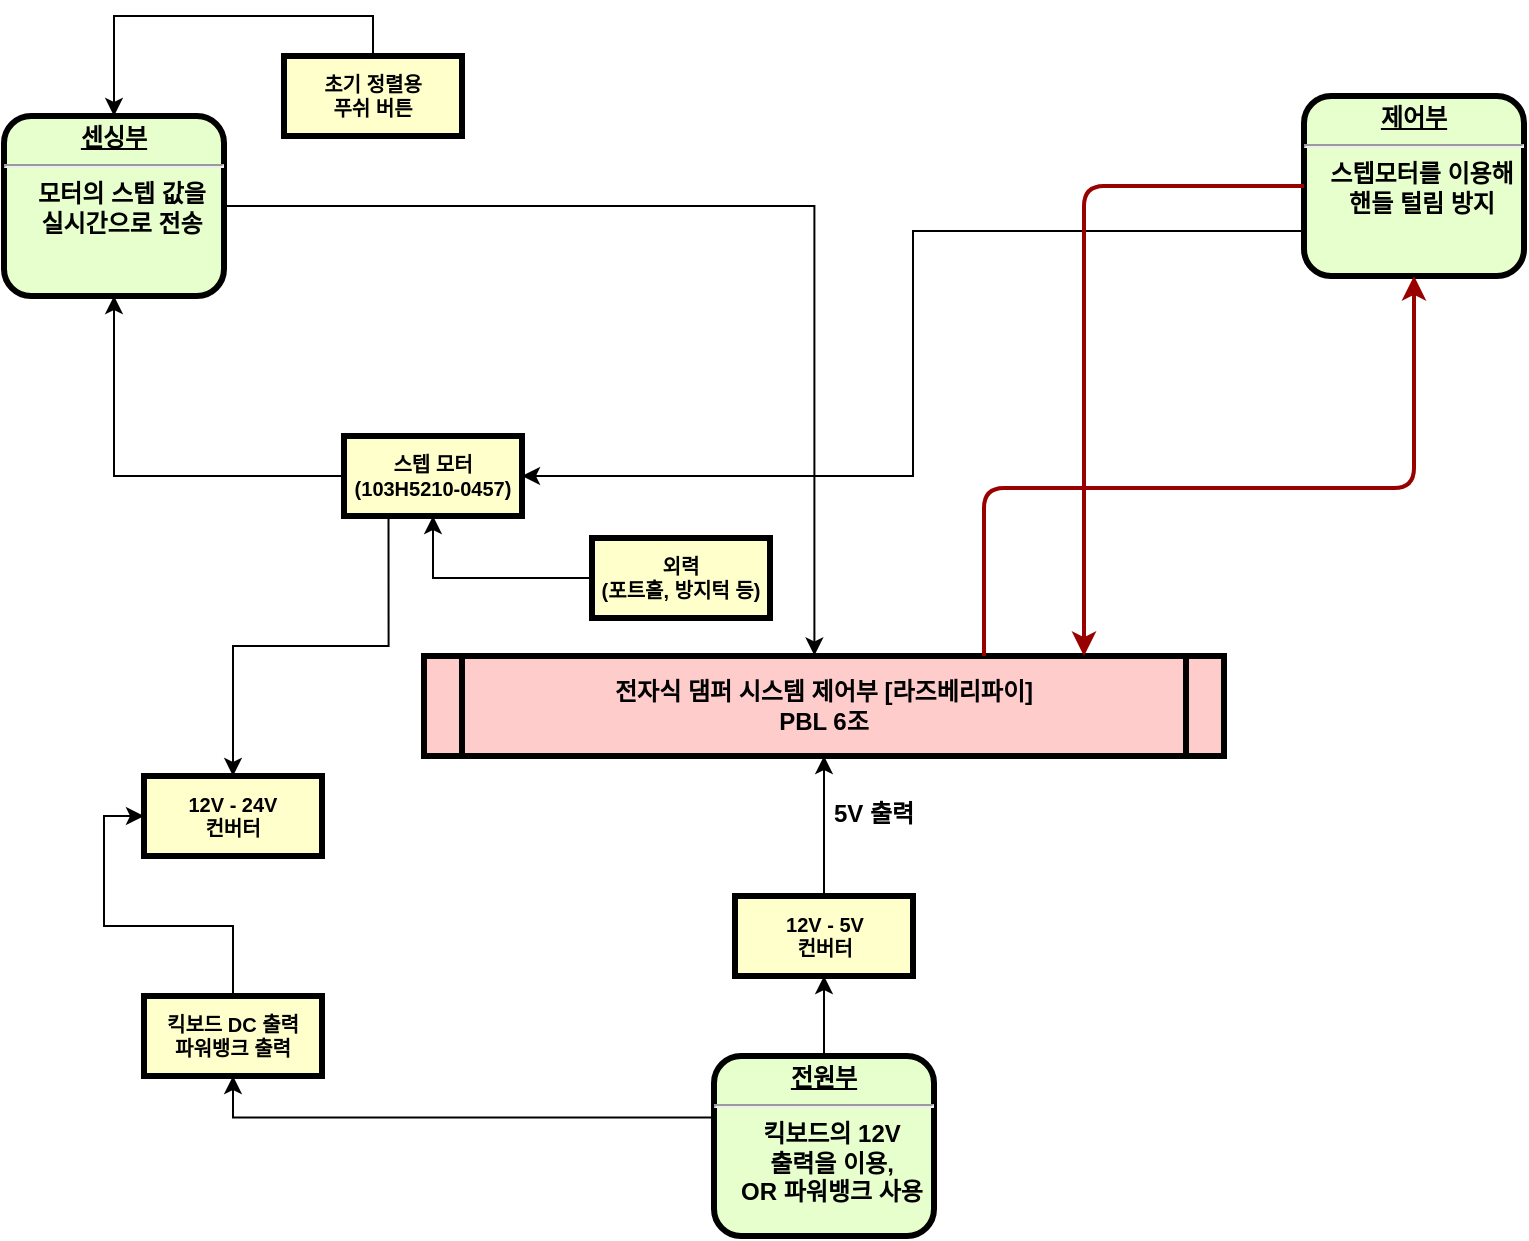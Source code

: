<mxfile version="15.7.0" type="github">
  <diagram name="Page-1" id="c7558073-3199-34d8-9f00-42111426c3f3">
    <mxGraphModel dx="981" dy="553" grid="1" gridSize="10" guides="1" tooltips="1" connect="1" arrows="1" fold="1" page="1" pageScale="1" pageWidth="826" pageHeight="1169" background="none" math="0" shadow="0">
      <root>
        <mxCell id="0" />
        <mxCell id="1" parent="0" />
        <mxCell id="5" value="전자식 댐퍼 시스템 제어부 [라즈베리파이]&#xa;PBL 6조" style="shape=process;whiteSpace=wrap;align=center;verticalAlign=middle;size=0.048;fontStyle=1;strokeWidth=3;fillColor=#FFCCCC" parent="1" vertex="1">
          <mxGeometry x="240.0" y="370" width="400" height="50" as="geometry" />
        </mxCell>
        <mxCell id="0BRsgU6Nk2iyZQjAAnr7-108" style="edgeStyle=orthogonalEdgeStyle;rounded=0;orthogonalLoop=1;jettySize=auto;html=1;entryX=0.488;entryY=-0.005;entryDx=0;entryDy=0;entryPerimeter=0;fontSize=9;" edge="1" parent="1" source="6" target="5">
          <mxGeometry relative="1" as="geometry" />
        </mxCell>
        <mxCell id="6" value="&lt;p style=&quot;margin: 4px 0px 0px ; text-decoration: underline ; text-align: center&quot;&gt;&lt;strong&gt;센싱부&lt;br&gt;&lt;/strong&gt;&lt;/p&gt;&lt;hr&gt;&lt;p style=&quot;margin: 0px 0px 0px 8px&quot;&gt;모터의 스텝 값을&lt;/p&gt;&lt;p style=&quot;margin: 0px 0px 0px 8px&quot;&gt;실시간으로 전송&lt;/p&gt;" style="verticalAlign=middle;align=center;overflow=fill;fontSize=12;fontFamily=Helvetica;html=1;rounded=1;fontStyle=1;strokeWidth=3;fillColor=#E6FFCC" parent="1" vertex="1">
          <mxGeometry x="30" y="100" width="110" height="90" as="geometry" />
        </mxCell>
        <mxCell id="0BRsgU6Nk2iyZQjAAnr7-119" style="edgeStyle=orthogonalEdgeStyle;rounded=0;orthogonalLoop=1;jettySize=auto;html=1;exitX=0;exitY=0.75;exitDx=0;exitDy=0;entryX=1;entryY=0.5;entryDx=0;entryDy=0;fontSize=9;" edge="1" parent="1" source="8" target="0BRsgU6Nk2iyZQjAAnr7-97">
          <mxGeometry relative="1" as="geometry" />
        </mxCell>
        <mxCell id="8" value="&lt;p style=&quot;margin: 0px ; margin-top: 4px ; text-align: center ; text-decoration: underline&quot;&gt;&lt;strong&gt;제어부&lt;/strong&gt;&lt;/p&gt;&lt;hr&gt;&lt;p style=&quot;margin: 0px ; margin-left: 8px&quot;&gt;스텝모터를 이용해&lt;/p&gt;&lt;p style=&quot;margin: 0px ; margin-left: 8px&quot;&gt;핸들 털림 방지&lt;/p&gt;" style="verticalAlign=middle;align=center;overflow=fill;fontSize=12;fontFamily=Helvetica;html=1;rounded=1;fontStyle=1;strokeWidth=3;fillColor=#E6FFCC" parent="1" vertex="1">
          <mxGeometry x="680" y="90" width="110" height="90" as="geometry" />
        </mxCell>
        <mxCell id="62" value="5V 출력" style="text;spacingTop=-5;align=center;fontStyle=1" parent="1" vertex="1">
          <mxGeometry x="450.0" y="440" width="30" height="20" as="geometry" />
        </mxCell>
        <mxCell id="68" value="" style="edgeStyle=elbowEdgeStyle;elbow=horizontal;strokeColor=#990000;strokeWidth=2" parent="1" source="8" target="5" edge="1">
          <mxGeometry width="100" height="100" relative="1" as="geometry">
            <mxPoint x="570" y="380" as="sourcePoint" />
            <mxPoint x="510" y="250" as="targetPoint" />
            <Array as="points">
              <mxPoint x="570" y="360" />
            </Array>
          </mxGeometry>
        </mxCell>
        <mxCell id="69" value="" style="edgeStyle=segmentEdgeStyle;strokeColor=#990000;strokeWidth=2" parent="1" source="5" target="8" edge="1">
          <mxGeometry width="100" height="100" relative="1" as="geometry">
            <mxPoint x="340" y="360" as="sourcePoint" />
            <mxPoint x="440" y="260" as="targetPoint" />
            <Array as="points">
              <mxPoint x="520" y="286" />
            </Array>
          </mxGeometry>
        </mxCell>
        <mxCell id="0BRsgU6Nk2iyZQjAAnr7-117" style="edgeStyle=orthogonalEdgeStyle;rounded=0;orthogonalLoop=1;jettySize=auto;html=1;entryX=0.5;entryY=1;entryDx=0;entryDy=0;fontSize=9;" edge="1" parent="1" source="0BRsgU6Nk2iyZQjAAnr7-97" target="6">
          <mxGeometry relative="1" as="geometry" />
        </mxCell>
        <mxCell id="0BRsgU6Nk2iyZQjAAnr7-118" style="edgeStyle=orthogonalEdgeStyle;rounded=0;orthogonalLoop=1;jettySize=auto;html=1;exitX=0.25;exitY=1;exitDx=0;exitDy=0;entryX=0.5;entryY=0;entryDx=0;entryDy=0;fontSize=9;" edge="1" parent="1" source="0BRsgU6Nk2iyZQjAAnr7-97" target="0BRsgU6Nk2iyZQjAAnr7-99">
          <mxGeometry relative="1" as="geometry" />
        </mxCell>
        <mxCell id="0BRsgU6Nk2iyZQjAAnr7-97" value="스텝 모터&#xa;(103H5210-0457)" style="whiteSpace=wrap;align=center;verticalAlign=middle;fontStyle=1;strokeWidth=3;fillColor=#FFFFCC;fontSize=10;" vertex="1" parent="1">
          <mxGeometry x="200" y="260" width="89" height="40" as="geometry" />
        </mxCell>
        <mxCell id="0BRsgU6Nk2iyZQjAAnr7-99" value="12V - 24V&#xa;컨버터" style="whiteSpace=wrap;align=center;verticalAlign=middle;fontStyle=1;strokeWidth=3;fillColor=#FFFFCC;fontSize=10;" vertex="1" parent="1">
          <mxGeometry x="100" y="430" width="89" height="40" as="geometry" />
        </mxCell>
        <mxCell id="0BRsgU6Nk2iyZQjAAnr7-102" style="edgeStyle=orthogonalEdgeStyle;rounded=0;orthogonalLoop=1;jettySize=auto;html=1;entryX=0.5;entryY=1;entryDx=0;entryDy=0;fontSize=9;exitX=0.008;exitY=0.342;exitDx=0;exitDy=0;exitPerimeter=0;" edge="1" parent="1" source="0BRsgU6Nk2iyZQjAAnr7-100" target="0BRsgU6Nk2iyZQjAAnr7-101">
          <mxGeometry relative="1" as="geometry">
            <mxPoint x="320" y="640" as="sourcePoint" />
          </mxGeometry>
        </mxCell>
        <mxCell id="0BRsgU6Nk2iyZQjAAnr7-115" style="edgeStyle=orthogonalEdgeStyle;rounded=0;orthogonalLoop=1;jettySize=auto;html=1;entryX=0.5;entryY=1;entryDx=0;entryDy=0;fontSize=9;" edge="1" parent="1" source="0BRsgU6Nk2iyZQjAAnr7-100" target="0BRsgU6Nk2iyZQjAAnr7-114">
          <mxGeometry relative="1" as="geometry" />
        </mxCell>
        <mxCell id="0BRsgU6Nk2iyZQjAAnr7-100" value="&lt;p style=&quot;margin: 4px 0px 0px ; text-decoration: underline ; text-align: center&quot;&gt;전원부&lt;/p&gt;&lt;hr&gt;&lt;p style=&quot;margin: 0px 0px 0px 8px&quot;&gt;킥보드의 12V&lt;/p&gt;&lt;p style=&quot;margin: 0px 0px 0px 8px&quot;&gt;출력을 이용,&lt;/p&gt;&lt;p style=&quot;margin: 0px 0px 0px 8px&quot;&gt;OR 파워뱅크 사용&lt;/p&gt;" style="verticalAlign=middle;align=center;overflow=fill;fontSize=12;fontFamily=Helvetica;html=1;rounded=1;fontStyle=1;strokeWidth=3;fillColor=#E6FFCC" vertex="1" parent="1">
          <mxGeometry x="385" y="570" width="110" height="90" as="geometry" />
        </mxCell>
        <mxCell id="0BRsgU6Nk2iyZQjAAnr7-103" style="edgeStyle=orthogonalEdgeStyle;rounded=0;orthogonalLoop=1;jettySize=auto;html=1;exitX=0.5;exitY=0;exitDx=0;exitDy=0;entryX=0;entryY=0.5;entryDx=0;entryDy=0;fontSize=9;" edge="1" parent="1" source="0BRsgU6Nk2iyZQjAAnr7-101" target="0BRsgU6Nk2iyZQjAAnr7-99">
          <mxGeometry relative="1" as="geometry" />
        </mxCell>
        <mxCell id="0BRsgU6Nk2iyZQjAAnr7-101" value="킥보드 DC 출력&#xa;파워뱅크 출력" style="whiteSpace=wrap;align=center;verticalAlign=middle;fontStyle=1;strokeWidth=3;fillColor=#FFFFCC;fontSize=10;" vertex="1" parent="1">
          <mxGeometry x="100" y="540" width="89" height="40" as="geometry" />
        </mxCell>
        <mxCell id="0BRsgU6Nk2iyZQjAAnr7-107" style="edgeStyle=orthogonalEdgeStyle;rounded=0;orthogonalLoop=1;jettySize=auto;html=1;entryX=0.5;entryY=0;entryDx=0;entryDy=0;fontSize=9;exitX=0.5;exitY=0;exitDx=0;exitDy=0;" edge="1" parent="1" source="0BRsgU6Nk2iyZQjAAnr7-106" target="6">
          <mxGeometry relative="1" as="geometry" />
        </mxCell>
        <mxCell id="0BRsgU6Nk2iyZQjAAnr7-106" value="초기 정렬용&#xa;푸쉬 버튼" style="whiteSpace=wrap;align=center;verticalAlign=middle;fontStyle=1;strokeWidth=3;fillColor=#FFFFCC;fontSize=10;" vertex="1" parent="1">
          <mxGeometry x="170" y="70" width="89" height="40" as="geometry" />
        </mxCell>
        <mxCell id="0BRsgU6Nk2iyZQjAAnr7-111" style="edgeStyle=orthogonalEdgeStyle;rounded=0;orthogonalLoop=1;jettySize=auto;html=1;entryX=0.5;entryY=1;entryDx=0;entryDy=0;fontSize=9;" edge="1" parent="1" source="0BRsgU6Nk2iyZQjAAnr7-110" target="0BRsgU6Nk2iyZQjAAnr7-97">
          <mxGeometry relative="1" as="geometry" />
        </mxCell>
        <mxCell id="0BRsgU6Nk2iyZQjAAnr7-110" value="외력&#xa;(포트홀, 방지턱 등)" style="whiteSpace=wrap;align=center;verticalAlign=middle;fontStyle=1;strokeWidth=3;fillColor=#FFFFCC;fontSize=10;" vertex="1" parent="1">
          <mxGeometry x="324" y="311" width="89" height="40" as="geometry" />
        </mxCell>
        <mxCell id="0BRsgU6Nk2iyZQjAAnr7-116" style="edgeStyle=orthogonalEdgeStyle;rounded=0;orthogonalLoop=1;jettySize=auto;html=1;fontSize=9;" edge="1" parent="1" source="0BRsgU6Nk2iyZQjAAnr7-114" target="5">
          <mxGeometry relative="1" as="geometry" />
        </mxCell>
        <mxCell id="0BRsgU6Nk2iyZQjAAnr7-114" value="12V - 5V&#xa;컨버터" style="whiteSpace=wrap;align=center;verticalAlign=middle;fontStyle=1;strokeWidth=3;fillColor=#FFFFCC;fontSize=10;" vertex="1" parent="1">
          <mxGeometry x="395.5" y="490" width="89" height="40" as="geometry" />
        </mxCell>
      </root>
    </mxGraphModel>
  </diagram>
</mxfile>
